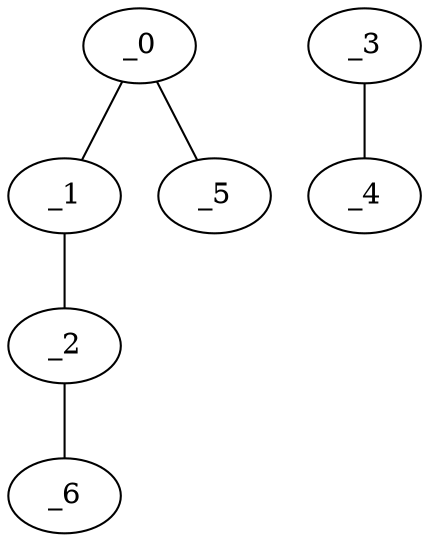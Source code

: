graph EP1_0071 {
	_0	 [x="2.25",
		y="0.71"];
	_1	 [x="0.765373",
		y="0.765509"];
	_0 -- _1;
	_5	 [x="0.146983",
		y="0.610706"];
	_0 -- _5;
	_2	 [x="0.73",
		y="2.73"];
	_1 -- _2;
	_6	 [x="2.41676",
		y="1.24889"];
	_2 -- _6;
	_3	 [x="0.681894",
		y="1.67891"];
	_4	 [x="2.00165",
		y="1.68312"];
	_3 -- _4;
}
